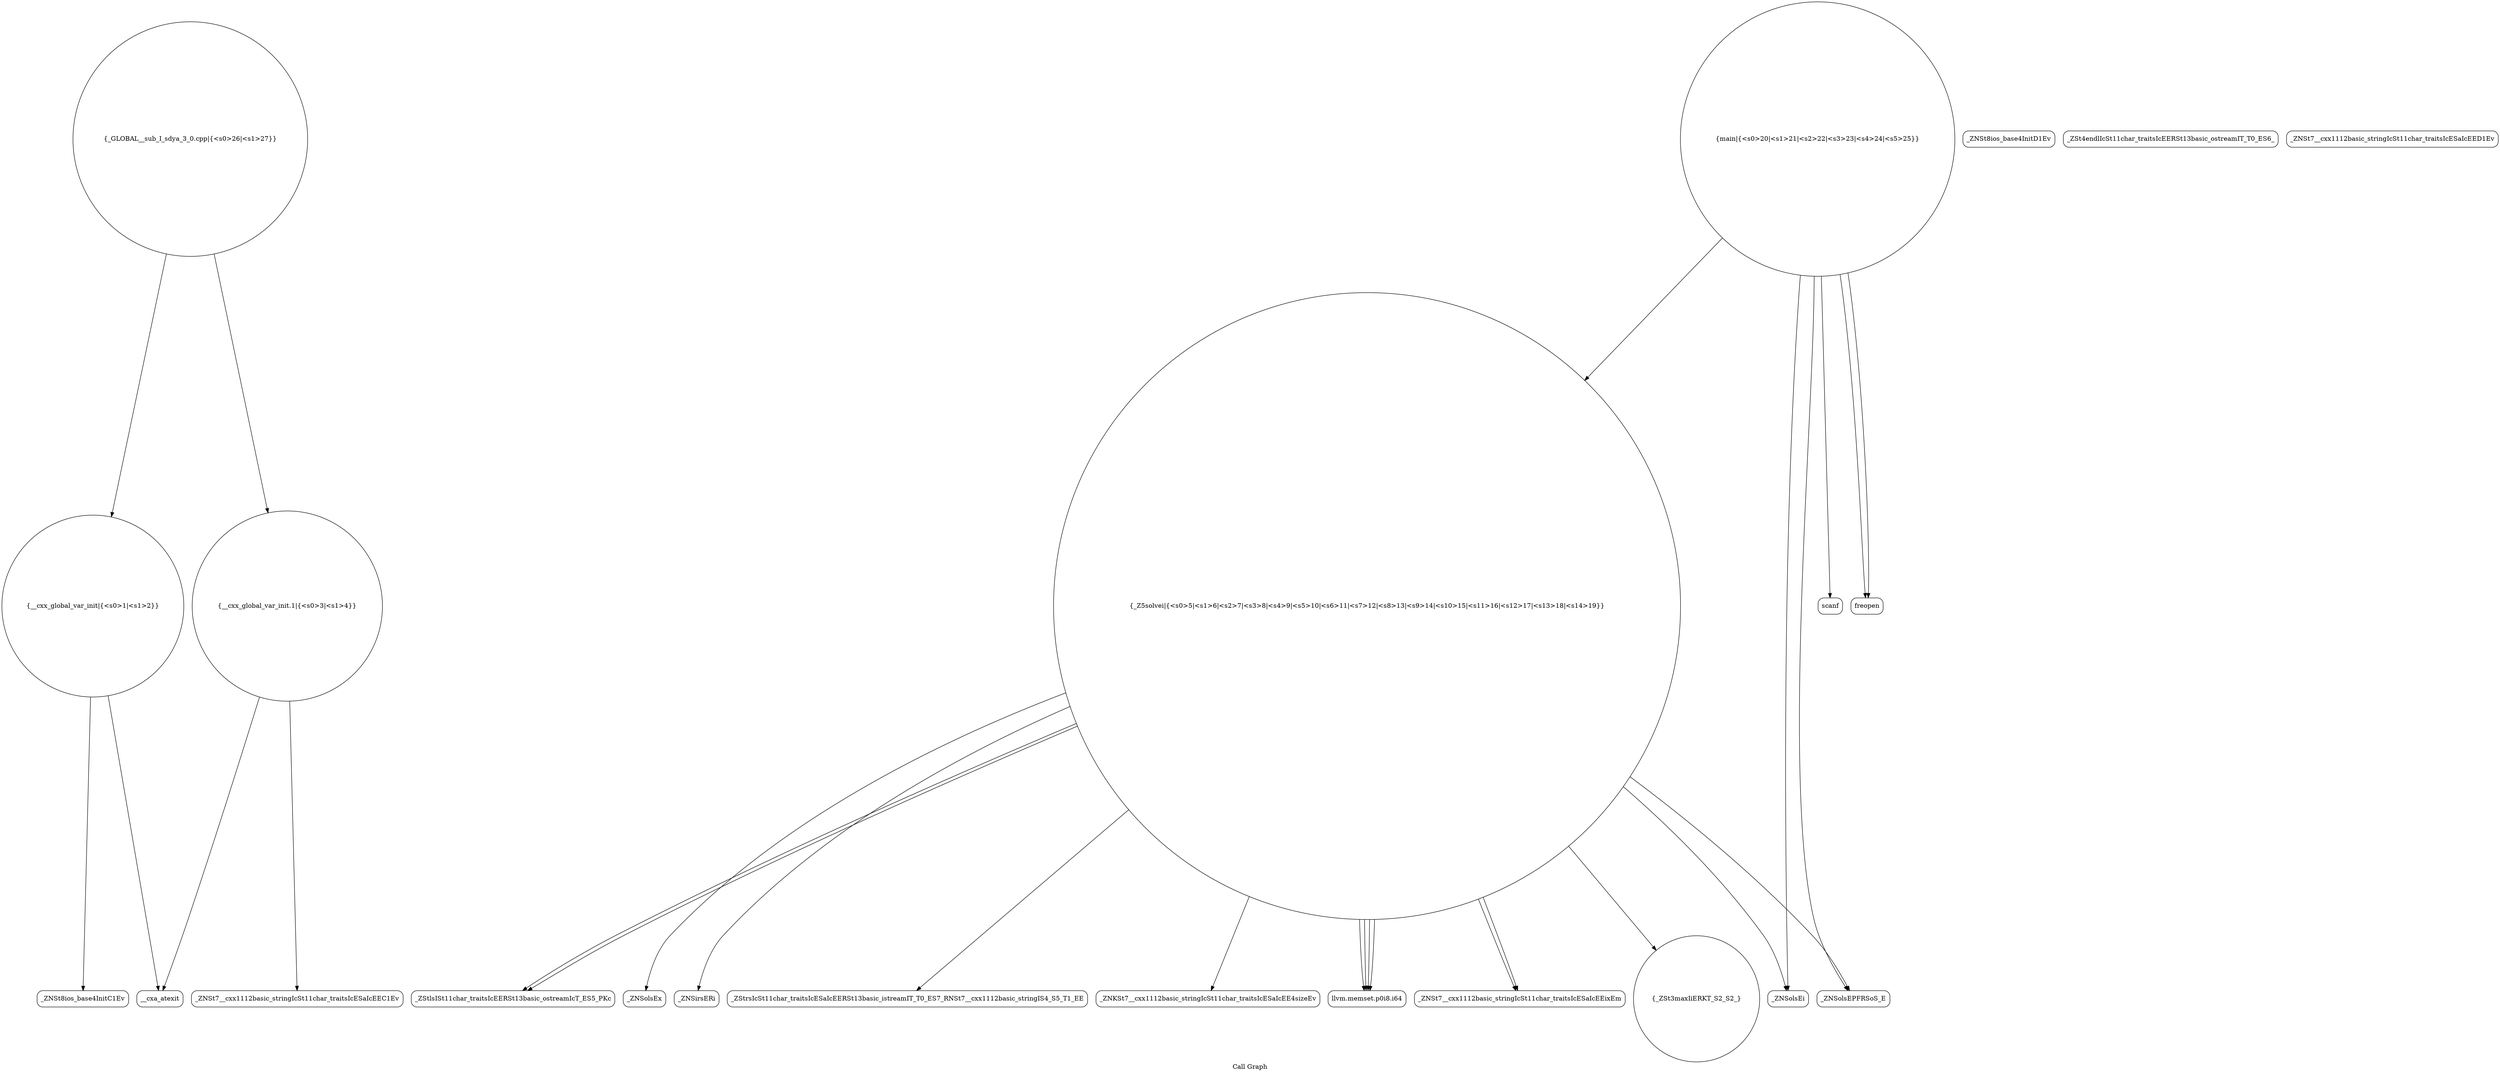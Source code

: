 digraph "Call Graph" {
	label="Call Graph";

	Node0x556fc38eaa80 [shape=record,shape=circle,label="{__cxx_global_var_init|{<s0>1|<s1>2}}"];
	Node0x556fc38eaa80:s0 -> Node0x556fc39532b0[color=black];
	Node0x556fc38eaa80:s1 -> Node0x556fc39533b0[color=black];
	Node0x556fc39535b0 [shape=record,shape=circle,label="{_Z5solvei|{<s0>5|<s1>6|<s2>7|<s3>8|<s4>9|<s5>10|<s6>11|<s7>12|<s8>13|<s9>14|<s10>15|<s11>16|<s12>17|<s13>18|<s14>19}}"];
	Node0x556fc39535b0:s0 -> Node0x556fc3953630[color=black];
	Node0x556fc39535b0:s1 -> Node0x556fc39536b0[color=black];
	Node0x556fc39535b0:s2 -> Node0x556fc3953730[color=black];
	Node0x556fc39535b0:s3 -> Node0x556fc39537b0[color=black];
	Node0x556fc39535b0:s4 -> Node0x556fc39537b0[color=black];
	Node0x556fc39535b0:s5 -> Node0x556fc39537b0[color=black];
	Node0x556fc39535b0:s6 -> Node0x556fc39537b0[color=black];
	Node0x556fc39535b0:s7 -> Node0x556fc3953830[color=black];
	Node0x556fc39535b0:s8 -> Node0x556fc3953830[color=black];
	Node0x556fc39535b0:s9 -> Node0x556fc39538b0[color=black];
	Node0x556fc39535b0:s10 -> Node0x556fc3953930[color=black];
	Node0x556fc39535b0:s11 -> Node0x556fc39539b0[color=black];
	Node0x556fc39535b0:s12 -> Node0x556fc3953930[color=black];
	Node0x556fc39535b0:s13 -> Node0x556fc3953a30[color=black];
	Node0x556fc39535b0:s14 -> Node0x556fc3953ab0[color=black];
	Node0x556fc3953930 [shape=record,shape=Mrecord,label="{_ZStlsISt11char_traitsIcEERSt13basic_ostreamIcT_ES5_PKc}"];
	Node0x556fc3953cb0 [shape=record,shape=Mrecord,label="{scanf}"];
	Node0x556fc3953330 [shape=record,shape=Mrecord,label="{_ZNSt8ios_base4InitD1Ev}"];
	Node0x556fc39536b0 [shape=record,shape=Mrecord,label="{_ZStrsIcSt11char_traitsIcESaIcEERSt13basic_istreamIT_T0_ES7_RNSt7__cxx1112basic_stringIS4_S5_T1_EE}"];
	Node0x556fc3953a30 [shape=record,shape=Mrecord,label="{_ZNSolsEx}"];
	Node0x556fc3953430 [shape=record,shape=circle,label="{__cxx_global_var_init.1|{<s0>3|<s1>4}}"];
	Node0x556fc3953430:s0 -> Node0x556fc39534b0[color=black];
	Node0x556fc3953430:s1 -> Node0x556fc39533b0[color=black];
	Node0x556fc39537b0 [shape=record,shape=Mrecord,label="{llvm.memset.p0i8.i64}"];
	Node0x556fc3953b30 [shape=record,shape=Mrecord,label="{_ZSt4endlIcSt11char_traitsIcEERSt13basic_ostreamIT_T0_ES6_}"];
	Node0x556fc3953530 [shape=record,shape=Mrecord,label="{_ZNSt7__cxx1112basic_stringIcSt11char_traitsIcESaIcEED1Ev}"];
	Node0x556fc39538b0 [shape=record,shape=circle,label="{_ZSt3maxIiERKT_S2_S2_}"];
	Node0x556fc3953c30 [shape=record,shape=Mrecord,label="{freopen}"];
	Node0x556fc39532b0 [shape=record,shape=Mrecord,label="{_ZNSt8ios_base4InitC1Ev}"];
	Node0x556fc3953630 [shape=record,shape=Mrecord,label="{_ZNSirsERi}"];
	Node0x556fc39539b0 [shape=record,shape=Mrecord,label="{_ZNSolsEi}"];
	Node0x556fc3953d30 [shape=record,shape=circle,label="{_GLOBAL__sub_I_sdya_3_0.cpp|{<s0>26|<s1>27}}"];
	Node0x556fc3953d30:s0 -> Node0x556fc38eaa80[color=black];
	Node0x556fc3953d30:s1 -> Node0x556fc3953430[color=black];
	Node0x556fc39533b0 [shape=record,shape=Mrecord,label="{__cxa_atexit}"];
	Node0x556fc3953730 [shape=record,shape=Mrecord,label="{_ZNKSt7__cxx1112basic_stringIcSt11char_traitsIcESaIcEE4sizeEv}"];
	Node0x556fc3953ab0 [shape=record,shape=Mrecord,label="{_ZNSolsEPFRSoS_E}"];
	Node0x556fc39534b0 [shape=record,shape=Mrecord,label="{_ZNSt7__cxx1112basic_stringIcSt11char_traitsIcESaIcEEC1Ev}"];
	Node0x556fc3953830 [shape=record,shape=Mrecord,label="{_ZNSt7__cxx1112basic_stringIcSt11char_traitsIcESaIcEEixEm}"];
	Node0x556fc3953bb0 [shape=record,shape=circle,label="{main|{<s0>20|<s1>21|<s2>22|<s3>23|<s4>24|<s5>25}}"];
	Node0x556fc3953bb0:s0 -> Node0x556fc3953c30[color=black];
	Node0x556fc3953bb0:s1 -> Node0x556fc3953c30[color=black];
	Node0x556fc3953bb0:s2 -> Node0x556fc3953cb0[color=black];
	Node0x556fc3953bb0:s3 -> Node0x556fc39535b0[color=black];
	Node0x556fc3953bb0:s4 -> Node0x556fc39539b0[color=black];
	Node0x556fc3953bb0:s5 -> Node0x556fc3953ab0[color=black];
}

